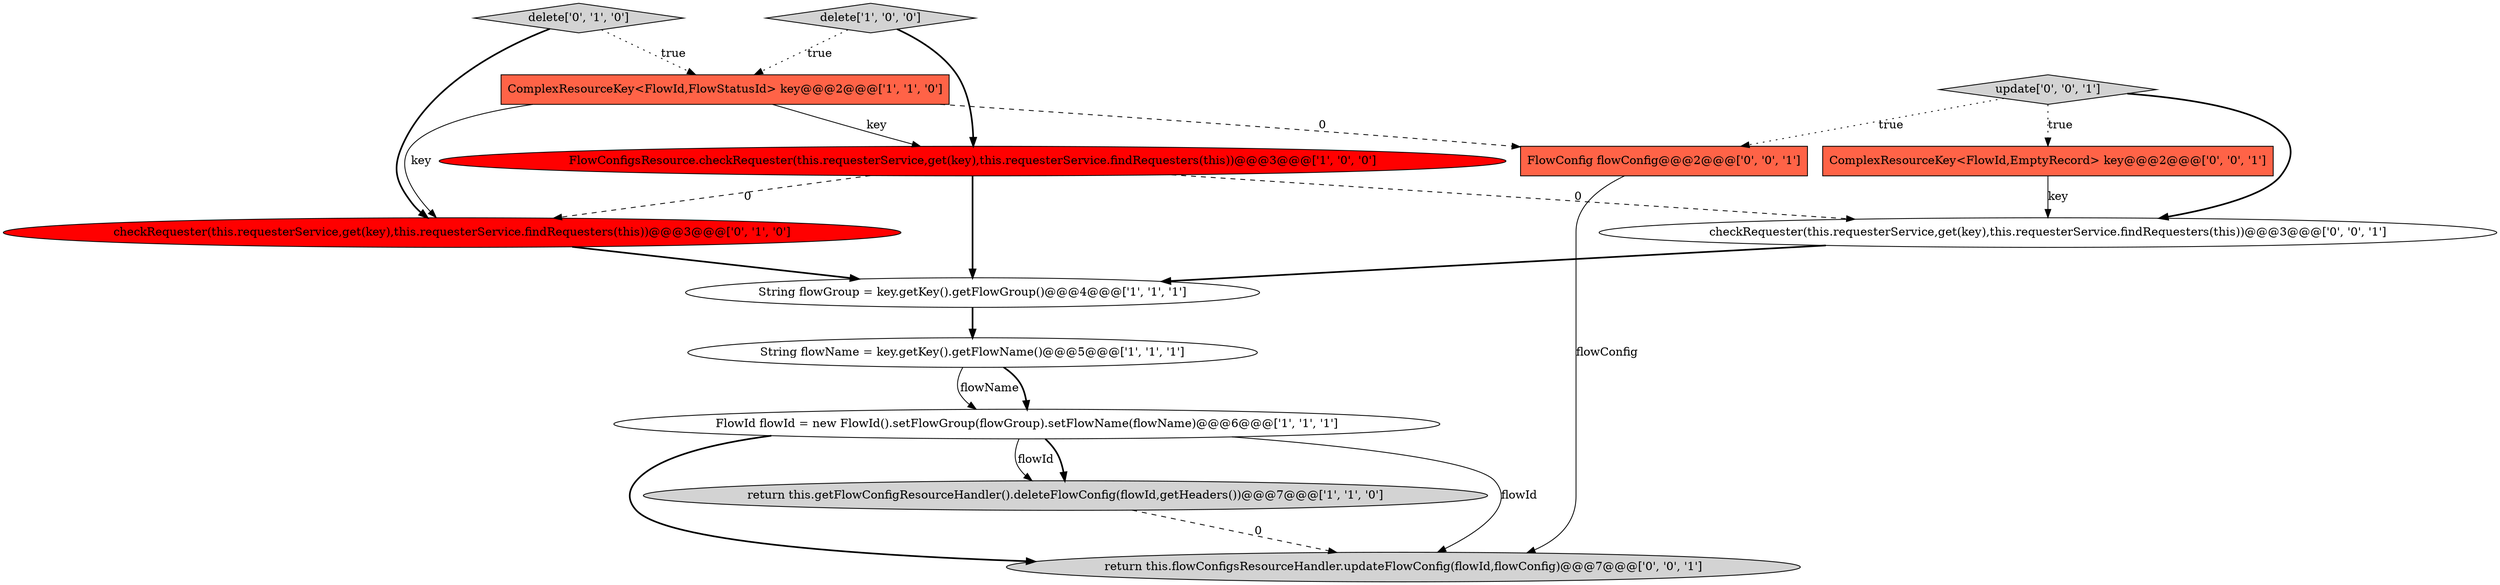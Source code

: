 digraph {
4 [style = filled, label = "FlowConfigsResource.checkRequester(this.requesterService,get(key),this.requesterService.findRequesters(this))@@@3@@@['1', '0', '0']", fillcolor = red, shape = ellipse image = "AAA1AAABBB1BBB"];
5 [style = filled, label = "delete['1', '0', '0']", fillcolor = lightgray, shape = diamond image = "AAA0AAABBB1BBB"];
9 [style = filled, label = "checkRequester(this.requesterService,get(key),this.requesterService.findRequesters(this))@@@3@@@['0', '0', '1']", fillcolor = white, shape = ellipse image = "AAA0AAABBB3BBB"];
11 [style = filled, label = "update['0', '0', '1']", fillcolor = lightgray, shape = diamond image = "AAA0AAABBB3BBB"];
12 [style = filled, label = "ComplexResourceKey<FlowId,EmptyRecord> key@@@2@@@['0', '0', '1']", fillcolor = tomato, shape = box image = "AAA0AAABBB3BBB"];
8 [style = filled, label = "delete['0', '1', '0']", fillcolor = lightgray, shape = diamond image = "AAA0AAABBB2BBB"];
10 [style = filled, label = "return this.flowConfigsResourceHandler.updateFlowConfig(flowId,flowConfig)@@@7@@@['0', '0', '1']", fillcolor = lightgray, shape = ellipse image = "AAA0AAABBB3BBB"];
1 [style = filled, label = "FlowId flowId = new FlowId().setFlowGroup(flowGroup).setFlowName(flowName)@@@6@@@['1', '1', '1']", fillcolor = white, shape = ellipse image = "AAA0AAABBB1BBB"];
13 [style = filled, label = "FlowConfig flowConfig@@@2@@@['0', '0', '1']", fillcolor = tomato, shape = box image = "AAA0AAABBB3BBB"];
0 [style = filled, label = "ComplexResourceKey<FlowId,FlowStatusId> key@@@2@@@['1', '1', '0']", fillcolor = tomato, shape = box image = "AAA0AAABBB1BBB"];
7 [style = filled, label = "checkRequester(this.requesterService,get(key),this.requesterService.findRequesters(this))@@@3@@@['0', '1', '0']", fillcolor = red, shape = ellipse image = "AAA1AAABBB2BBB"];
2 [style = filled, label = "return this.getFlowConfigResourceHandler().deleteFlowConfig(flowId,getHeaders())@@@7@@@['1', '1', '0']", fillcolor = lightgray, shape = ellipse image = "AAA0AAABBB1BBB"];
6 [style = filled, label = "String flowName = key.getKey().getFlowName()@@@5@@@['1', '1', '1']", fillcolor = white, shape = ellipse image = "AAA0AAABBB1BBB"];
3 [style = filled, label = "String flowGroup = key.getKey().getFlowGroup()@@@4@@@['1', '1', '1']", fillcolor = white, shape = ellipse image = "AAA0AAABBB1BBB"];
4->3 [style = bold, label=""];
0->7 [style = solid, label="key"];
11->12 [style = dotted, label="true"];
1->10 [style = solid, label="flowId"];
3->6 [style = bold, label=""];
12->9 [style = solid, label="key"];
5->0 [style = dotted, label="true"];
11->13 [style = dotted, label="true"];
11->9 [style = bold, label=""];
7->3 [style = bold, label=""];
8->7 [style = bold, label=""];
2->10 [style = dashed, label="0"];
13->10 [style = solid, label="flowConfig"];
6->1 [style = solid, label="flowName"];
6->1 [style = bold, label=""];
4->9 [style = dashed, label="0"];
0->4 [style = solid, label="key"];
4->7 [style = dashed, label="0"];
5->4 [style = bold, label=""];
0->13 [style = dashed, label="0"];
9->3 [style = bold, label=""];
8->0 [style = dotted, label="true"];
1->2 [style = bold, label=""];
1->10 [style = bold, label=""];
1->2 [style = solid, label="flowId"];
}
